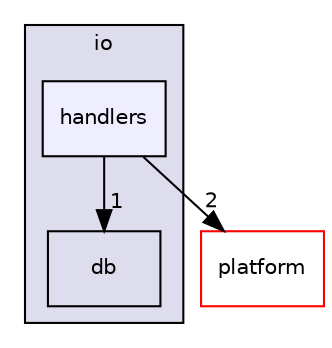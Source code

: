digraph "bioexplorer/backend/plugins/Metabolism/plugin/io/handlers" {
  compound=true
  node [ fontsize="10", fontname="Helvetica"];
  edge [ labelfontsize="10", labelfontname="Helvetica"];
  subgraph clusterdir_40ec86f036ec5dd30a21af514b7f5214 {
    graph [ bgcolor="#ddddee", pencolor="black", label="io" fontname="Helvetica", fontsize="10", URL="dir_40ec86f036ec5dd30a21af514b7f5214.html"]
  dir_8732d1f007698c46399b542c484c1e73 [shape=box label="db" URL="dir_8732d1f007698c46399b542c484c1e73.html"];
  dir_36c6ed3ad22180dd692cccc52c405634 [shape=box, label="handlers", style="filled", fillcolor="#eeeeff", pencolor="black", URL="dir_36c6ed3ad22180dd692cccc52c405634.html"];
  }
  dir_c5a52a81292cf9a5167198f4f346d6d9 [shape=box label="platform" fillcolor="white" style="filled" color="red" URL="dir_c5a52a81292cf9a5167198f4f346d6d9.html"];
  dir_36c6ed3ad22180dd692cccc52c405634->dir_8732d1f007698c46399b542c484c1e73 [headlabel="1", labeldistance=1.5 headhref="dir_000024_000053.html"];
  dir_36c6ed3ad22180dd692cccc52c405634->dir_c5a52a81292cf9a5167198f4f346d6d9 [headlabel="2", labeldistance=1.5 headhref="dir_000024_000061.html"];
}
